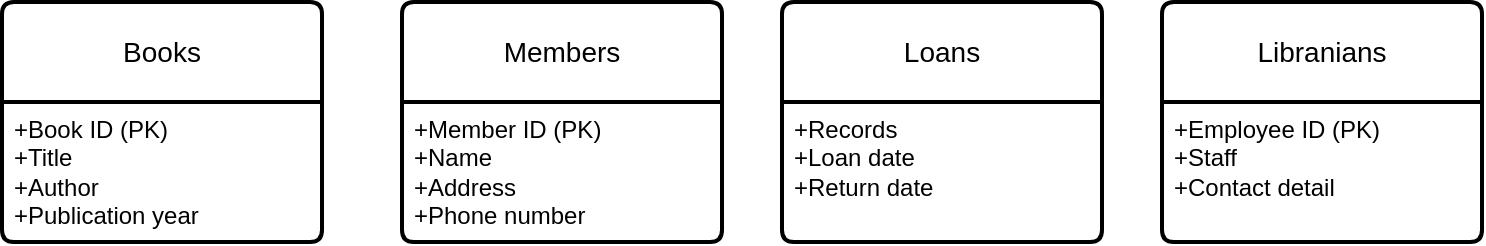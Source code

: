 <mxfile version="24.4.9" type="github">
  <diagram name="Page-1" id="w8sxK4uTFAqLgc2JHN9x">
    <mxGraphModel dx="954" dy="616" grid="1" gridSize="10" guides="1" tooltips="1" connect="1" arrows="1" fold="1" page="1" pageScale="1" pageWidth="827" pageHeight="1169" math="0" shadow="0">
      <root>
        <mxCell id="0" />
        <mxCell id="1" parent="0" />
        <mxCell id="65VBVAg1cRW7AZMOwMHU-1" value="Members" style="swimlane;childLayout=stackLayout;horizontal=1;startSize=50;horizontalStack=0;rounded=1;fontSize=14;fontStyle=0;strokeWidth=2;resizeParent=0;resizeLast=1;shadow=0;dashed=0;align=center;arcSize=4;whiteSpace=wrap;html=1;" vertex="1" parent="1">
          <mxGeometry x="240" y="80" width="160" height="120" as="geometry" />
        </mxCell>
        <mxCell id="65VBVAg1cRW7AZMOwMHU-2" value="+Member ID (PK)&lt;div&gt;+Name&lt;/div&gt;&lt;div&gt;+Address&lt;/div&gt;&lt;div&gt;+Phone number&lt;/div&gt;" style="align=left;strokeColor=none;fillColor=none;spacingLeft=4;fontSize=12;verticalAlign=top;resizable=0;rotatable=0;part=1;html=1;" vertex="1" parent="65VBVAg1cRW7AZMOwMHU-1">
          <mxGeometry y="50" width="160" height="70" as="geometry" />
        </mxCell>
        <mxCell id="65VBVAg1cRW7AZMOwMHU-3" value="Books" style="swimlane;childLayout=stackLayout;horizontal=1;startSize=50;horizontalStack=0;rounded=1;fontSize=14;fontStyle=0;strokeWidth=2;resizeParent=0;resizeLast=1;shadow=0;dashed=0;align=center;arcSize=4;whiteSpace=wrap;html=1;" vertex="1" parent="1">
          <mxGeometry x="40" y="80" width="160" height="120" as="geometry" />
        </mxCell>
        <mxCell id="65VBVAg1cRW7AZMOwMHU-4" value="+Book ID (PK)&lt;br&gt;+Title&lt;br&gt;+Author&lt;div&gt;+Publication year&lt;/div&gt;" style="align=left;strokeColor=none;fillColor=none;spacingLeft=4;fontSize=12;verticalAlign=top;resizable=0;rotatable=0;part=1;html=1;" vertex="1" parent="65VBVAg1cRW7AZMOwMHU-3">
          <mxGeometry y="50" width="160" height="70" as="geometry" />
        </mxCell>
        <mxCell id="65VBVAg1cRW7AZMOwMHU-6" value="Loans" style="swimlane;childLayout=stackLayout;horizontal=1;startSize=50;horizontalStack=0;rounded=1;fontSize=14;fontStyle=0;strokeWidth=2;resizeParent=0;resizeLast=1;shadow=0;dashed=0;align=center;arcSize=4;whiteSpace=wrap;html=1;" vertex="1" parent="1">
          <mxGeometry x="430" y="80" width="160" height="120" as="geometry" />
        </mxCell>
        <mxCell id="65VBVAg1cRW7AZMOwMHU-7" value="&lt;div&gt;+Records&lt;/div&gt;+Loan date&lt;div&gt;+Return date&lt;/div&gt;" style="align=left;strokeColor=none;fillColor=none;spacingLeft=4;fontSize=12;verticalAlign=top;resizable=0;rotatable=0;part=1;html=1;" vertex="1" parent="65VBVAg1cRW7AZMOwMHU-6">
          <mxGeometry y="50" width="160" height="70" as="geometry" />
        </mxCell>
        <mxCell id="65VBVAg1cRW7AZMOwMHU-8" value="Libranians" style="swimlane;childLayout=stackLayout;horizontal=1;startSize=50;horizontalStack=0;rounded=1;fontSize=14;fontStyle=0;strokeWidth=2;resizeParent=0;resizeLast=1;shadow=0;dashed=0;align=center;arcSize=4;whiteSpace=wrap;html=1;" vertex="1" parent="1">
          <mxGeometry x="620" y="80" width="160" height="120" as="geometry" />
        </mxCell>
        <mxCell id="65VBVAg1cRW7AZMOwMHU-9" value="&lt;div&gt;+Employee ID (PK)&lt;/div&gt;&lt;div&gt;+Staff&lt;br&gt;&lt;/div&gt;&lt;div&gt;+Contact detail&lt;/div&gt;" style="align=left;strokeColor=none;fillColor=none;spacingLeft=4;fontSize=12;verticalAlign=top;resizable=0;rotatable=0;part=1;html=1;" vertex="1" parent="65VBVAg1cRW7AZMOwMHU-8">
          <mxGeometry y="50" width="160" height="70" as="geometry" />
        </mxCell>
      </root>
    </mxGraphModel>
  </diagram>
</mxfile>
